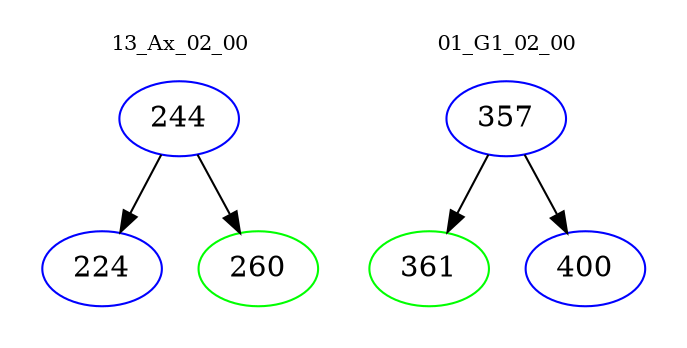 digraph{
subgraph cluster_0 {
color = white
label = "13_Ax_02_00";
fontsize=10;
T0_244 [label="244", color="blue"]
T0_244 -> T0_224 [color="black"]
T0_224 [label="224", color="blue"]
T0_244 -> T0_260 [color="black"]
T0_260 [label="260", color="green"]
}
subgraph cluster_1 {
color = white
label = "01_G1_02_00";
fontsize=10;
T1_357 [label="357", color="blue"]
T1_357 -> T1_361 [color="black"]
T1_361 [label="361", color="green"]
T1_357 -> T1_400 [color="black"]
T1_400 [label="400", color="blue"]
}
}
